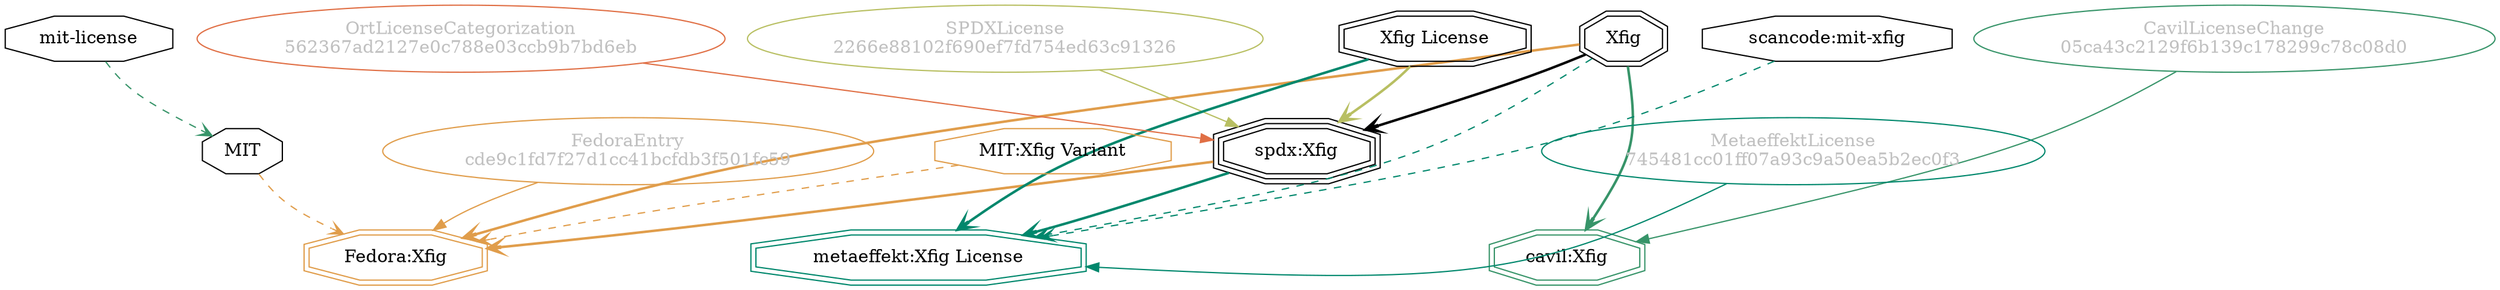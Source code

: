 strict digraph {
    node [shape=box];
    graph [splines=curved];
    2816 [label=MIT,shape=octagon];
    4376 [label="SPDXLicense\n2266e88102f690ef7fd754ed63c91326"
         ,fontcolor=gray
         ,color="#b8bf62"
         ,fillcolor="beige;1"
         ,shape=ellipse];
    4377 [label="spdx:Xfig"
         ,shape=tripleoctagon];
    4378 [label=Xfig
         ,shape=doubleoctagon];
    4379 [label="Xfig License"
         ,shape=doubleoctagon];
    8505 [label="FedoraEntry\ncde9c1fd7f27d1cc41bcfdb3f501fc59"
         ,fontcolor=gray
         ,color="#e09d4b"
         ,fillcolor="beige;1"
         ,shape=ellipse];
    8506 [label="Fedora:Xfig"
         ,color="#e09d4b"
         ,shape=doubleoctagon];
    8507 [label="MIT:Xfig Variant"
         ,color="#e09d4b"
         ,shape=octagon];
    19374 [label="scancode:mit-xfig"
          ,shape=octagon];
    28327 [label="mit-license"
          ,shape=octagon];
    35265 [label="OrtLicenseCategorization\n562367ad2127e0c788e03ccb9b7bd6eb"
          ,fontcolor=gray
          ,color="#e06f45"
          ,fillcolor="beige;1"
          ,shape=ellipse];
    38143 [label="CavilLicenseChange\n05ca43c2129f6b139c178299c78c08d0"
          ,fontcolor=gray
          ,color="#379469"
          ,fillcolor="beige;1"
          ,shape=ellipse];
    38144 [label="cavil:Xfig"
          ,color="#379469"
          ,shape=doubleoctagon];
    49678 [label="MetaeffektLicense\n745481cc01ff07a93c9a50ea5b2ec0f3"
          ,fontcolor=gray
          ,color="#00876c"
          ,fillcolor="beige;1"
          ,shape=ellipse];
    49679 [label="metaeffekt:Xfig License"
          ,color="#00876c"
          ,shape=doubleoctagon];
    2816 -> 8506 [style=dashed
                 ,arrowhead=vee
                 ,weight=0.5
                 ,color="#e09d4b"];
    4376 -> 4377 [weight=0.5
                 ,color="#b8bf62"];
    4377 -> 8506 [style=bold
                 ,arrowhead=vee
                 ,weight=0.7
                 ,color="#e09d4b"];
    4377 -> 49679 [style=bold
                  ,arrowhead=vee
                  ,weight=0.7
                  ,color="#00876c"];
    4378 -> 4377 [style=bold
                 ,arrowhead=vee
                 ,weight=0.7];
    4378 -> 8506 [style=bold
                 ,arrowhead=vee
                 ,weight=0.7
                 ,color="#e09d4b"];
    4378 -> 38144 [style=bold
                  ,arrowhead=vee
                  ,weight=0.7
                  ,color="#379469"];
    4378 -> 38144 [style=bold
                  ,arrowhead=vee
                  ,weight=0.7
                  ,color="#379469"];
    4378 -> 49679 [style=dashed
                  ,arrowhead=vee
                  ,weight=0.5
                  ,color="#00876c"];
    4379 -> 4377 [style=bold
                 ,arrowhead=vee
                 ,weight=0.7
                 ,color="#b8bf62"];
    4379 -> 49679 [style=bold
                  ,arrowhead=vee
                  ,weight=0.7
                  ,color="#00876c"];
    4379 -> 49679 [style=bold
                  ,arrowhead=vee
                  ,weight=0.7
                  ,color="#00876c"];
    8505 -> 8506 [weight=0.5
                 ,color="#e09d4b"];
    8507 -> 8506 [style=dashed
                 ,arrowhead=vee
                 ,weight=0.5
                 ,color="#e09d4b"];
    19374 -> 49679 [style=dashed
                   ,arrowhead=vee
                   ,weight=0.5
                   ,color="#00876c"];
    28327 -> 2816 [style=dashed
                  ,arrowhead=vee
                  ,weight=0.5
                  ,color="#379469"];
    35265 -> 4377 [weight=0.5
                  ,color="#e06f45"];
    38143 -> 38144 [weight=0.5
                   ,color="#379469"];
    49678 -> 49679 [weight=0.5
                   ,color="#00876c"];
}
